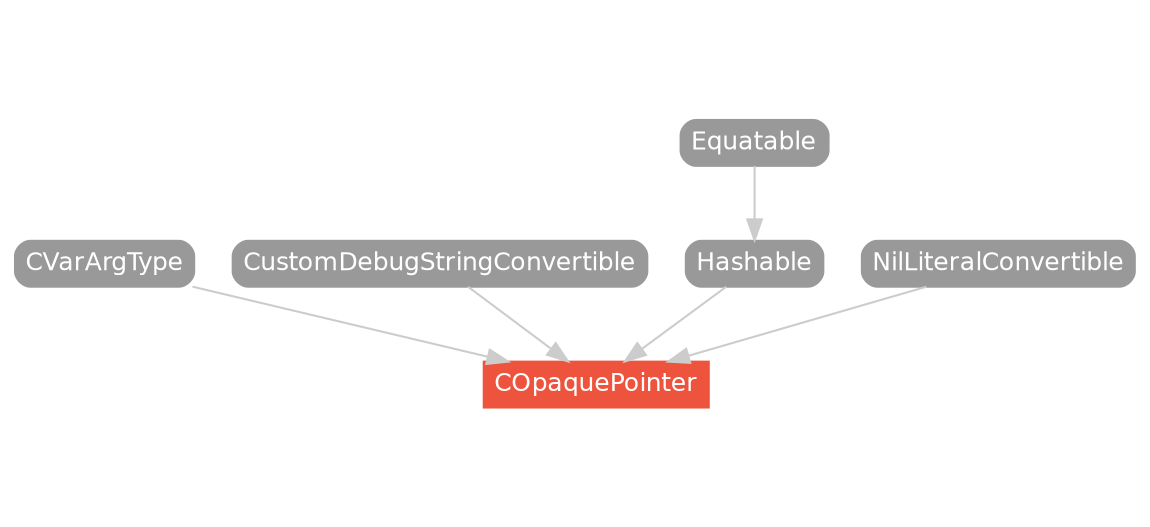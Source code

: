 strict digraph "COpaquePointer - Type Hierarchy - SwiftDoc.org" {
    pad="0.1,0.8"
    node [shape=box, style="filled,rounded", color="#999999", fillcolor="#999999", fontcolor=white, fontname=Helvetica, fontnames="Helvetica,sansserif", fontsize=12, margin="0.07,0.05", height="0.3"]
    edge [color="#cccccc"]
    "COpaquePointer" [URL="/type/COpaquePointer/", style="filled", fillcolor="#ee543d", color="#ee543d"]
    "CVarArgType" [URL="/protocol/CVarArgType/hierarchy/"]
    "CustomDebugStringConvertible" [URL="/protocol/CustomDebugStringConvertible/hierarchy/"]
    "Equatable" [URL="/protocol/Equatable/hierarchy/"]
    "Hashable" [URL="/protocol/Hashable/hierarchy/"]
    "NilLiteralConvertible" [URL="/protocol/NilLiteralConvertible/hierarchy/"]    "Hashable" -> "COpaquePointer"
    "NilLiteralConvertible" -> "COpaquePointer"
    "CustomDebugStringConvertible" -> "COpaquePointer"
    "CVarArgType" -> "COpaquePointer"
    "Equatable" -> "Hashable"
    subgraph Types {
        rank = max; "COpaquePointer";
    }
}